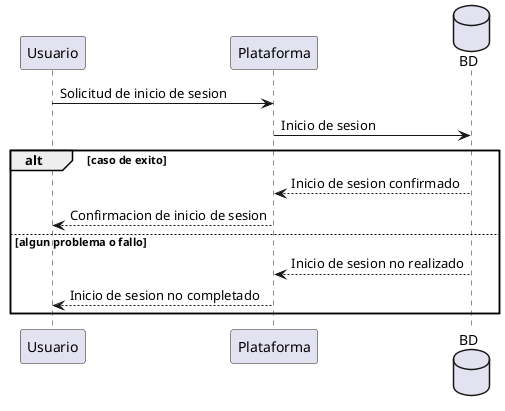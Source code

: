 @startuml
participant Usuario
participant Plataforma 
database BD


Usuario -> Plataforma : Solicitud de inicio de sesion
Plataforma -> BD : Inicio de sesion
alt caso de exito
BD --> Plataforma : Inicio de sesion confirmado
Plataforma --> Usuario : Confirmacion de inicio de sesion
else algun problema o fallo
BD --> Plataforma : Inicio de sesion no realizado
Plataforma --> Usuario : Inicio de sesion no completado
end



    
@enduml
